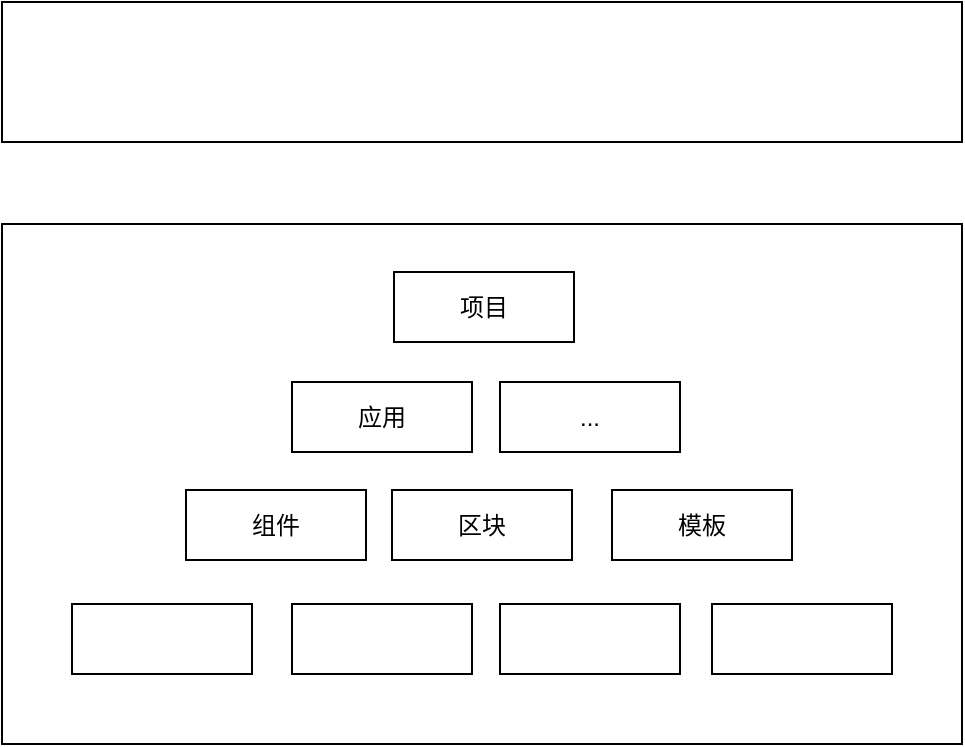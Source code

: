 <mxfile version="24.2.0" type="github">
  <diagram name="第 1 页" id="zDo1qu29ASSPt817Pfob">
    <mxGraphModel dx="1434" dy="780" grid="1" gridSize="10" guides="1" tooltips="1" connect="1" arrows="1" fold="1" page="1" pageScale="1" pageWidth="827" pageHeight="1169" math="0" shadow="0">
      <root>
        <mxCell id="0" />
        <mxCell id="1" parent="0" />
        <mxCell id="lcO9C_Fh3bmA2Uq3fPDU-2" value="" style="rounded=0;whiteSpace=wrap;html=1;" vertex="1" parent="1">
          <mxGeometry x="160" y="250" width="480" height="70" as="geometry" />
        </mxCell>
        <mxCell id="lcO9C_Fh3bmA2Uq3fPDU-3" value="" style="rounded=0;whiteSpace=wrap;html=1;" vertex="1" parent="1">
          <mxGeometry x="160" y="361" width="480" height="260" as="geometry" />
        </mxCell>
        <mxCell id="lcO9C_Fh3bmA2Uq3fPDU-6" value="" style="rounded=0;whiteSpace=wrap;html=1;" vertex="1" parent="1">
          <mxGeometry x="195" y="551" width="90" height="35" as="geometry" />
        </mxCell>
        <mxCell id="lcO9C_Fh3bmA2Uq3fPDU-7" value="" style="rounded=0;whiteSpace=wrap;html=1;" vertex="1" parent="1">
          <mxGeometry x="305" y="551" width="90" height="35" as="geometry" />
        </mxCell>
        <mxCell id="lcO9C_Fh3bmA2Uq3fPDU-8" value="" style="rounded=0;whiteSpace=wrap;html=1;" vertex="1" parent="1">
          <mxGeometry x="409" y="551" width="90" height="35" as="geometry" />
        </mxCell>
        <mxCell id="lcO9C_Fh3bmA2Uq3fPDU-9" value="" style="rounded=0;whiteSpace=wrap;html=1;" vertex="1" parent="1">
          <mxGeometry x="515" y="551" width="90" height="35" as="geometry" />
        </mxCell>
        <mxCell id="lcO9C_Fh3bmA2Uq3fPDU-10" value="组件" style="rounded=0;whiteSpace=wrap;html=1;" vertex="1" parent="1">
          <mxGeometry x="252" y="494" width="90" height="35" as="geometry" />
        </mxCell>
        <mxCell id="lcO9C_Fh3bmA2Uq3fPDU-11" value="区块" style="rounded=0;whiteSpace=wrap;html=1;" vertex="1" parent="1">
          <mxGeometry x="355" y="494" width="90" height="35" as="geometry" />
        </mxCell>
        <mxCell id="lcO9C_Fh3bmA2Uq3fPDU-12" value="模板" style="rounded=0;whiteSpace=wrap;html=1;" vertex="1" parent="1">
          <mxGeometry x="465" y="494" width="90" height="35" as="geometry" />
        </mxCell>
        <mxCell id="lcO9C_Fh3bmA2Uq3fPDU-13" value="应用" style="rounded=0;whiteSpace=wrap;html=1;" vertex="1" parent="1">
          <mxGeometry x="305" y="440" width="90" height="35" as="geometry" />
        </mxCell>
        <mxCell id="lcO9C_Fh3bmA2Uq3fPDU-14" value="..." style="rounded=0;whiteSpace=wrap;html=1;" vertex="1" parent="1">
          <mxGeometry x="409" y="440" width="90" height="35" as="geometry" />
        </mxCell>
        <mxCell id="lcO9C_Fh3bmA2Uq3fPDU-15" value="项目" style="rounded=0;whiteSpace=wrap;html=1;" vertex="1" parent="1">
          <mxGeometry x="356" y="385" width="90" height="35" as="geometry" />
        </mxCell>
      </root>
    </mxGraphModel>
  </diagram>
</mxfile>
